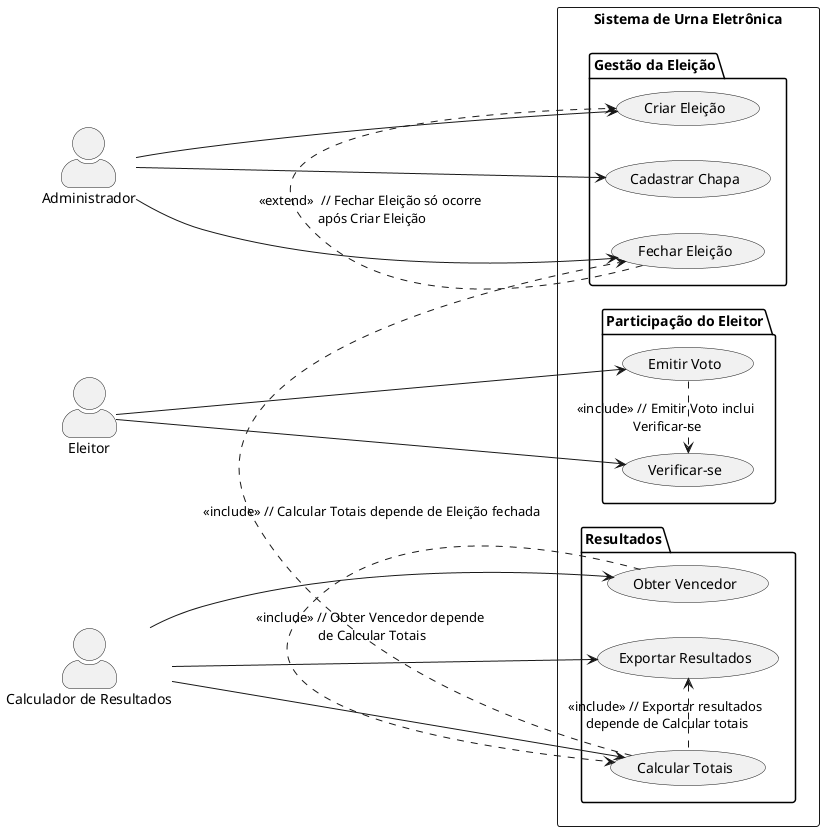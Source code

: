 @startuml SISTEMA DE URNA ELETRONICA
skinparam actorstyle awesome

left to right direction

actor "Administrador" as admin
actor "Eleitor" as eleitor
actor "Calculador de Resultados" as calc

rectangle "Sistema de Urna Eletrônica" {
  
  package "Gestão da Eleição" {
    (Criar Eleição) as CE
    (Fechar Eleição) as FE
    (Cadastrar Chapa) as CC
  }

  package "Participação do Eleitor" {
    (Verificar-se) as VER
    (Emitir Voto) as EV
  }

  package "Resultados" {
    (Calcular Totais) as CT
    (Obter Vencedor) as OV
    (Exportar Resultados) as ER
  }
}

'--- Relações de atores
admin --> CE
admin --> FE
admin --> CC

eleitor --> VER
eleitor --> EV

calc --> CT
calc --> OV
calc --> ER

'--- Relações de dependência
EV .> VER : <<include>> // Emitir Voto inclui \nVerificar-se
FE .> CE : <<extend>>  // Fechar Eleição só ocorre \napós Criar Eleição
CT .> FE : <<include>> // Calcular Totais depende de Eleição fechada
OV .> CT : <<include>> // Obter Vencedor depende \nde Calcular Totais
ER <. CT : <<include>> // Exportar resultados \ndepende de Calcular totais

@enduml
